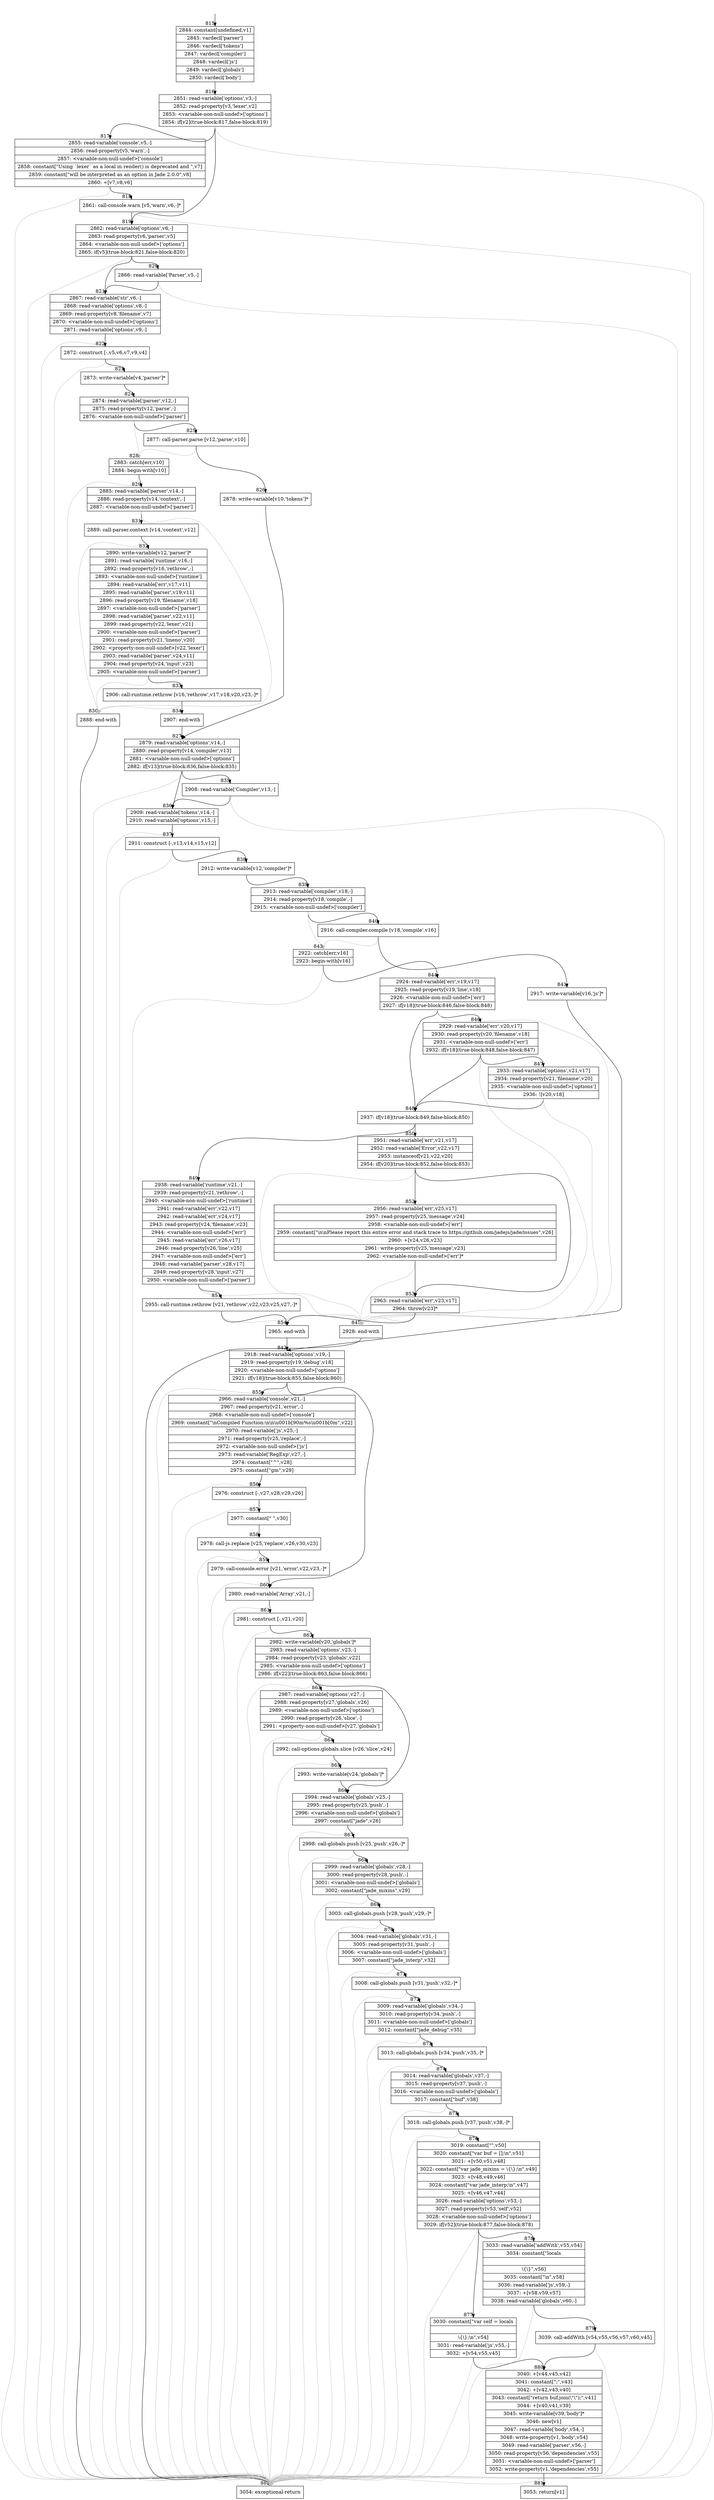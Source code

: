digraph {
rankdir="TD"
BB_entry43[shape=none,label=""];
BB_entry43 -> BB815 [tailport=s, headport=n, headlabel="    815"]
BB815 [shape=record label="{2844: constant[undefined,v1]|2845: vardecl['parser']|2846: vardecl['tokens']|2847: vardecl['compiler']|2848: vardecl['js']|2849: vardecl['globals']|2850: vardecl['body']}" ] 
BB815 -> BB816 [tailport=s, headport=n, headlabel="      816"]
BB816 [shape=record label="{2851: read-variable['options',v3,-]|2852: read-property[v3,'lexer',v2]|2853: \<variable-non-null-undef\>['options']|2854: if[v2](true-block:817,false-block:819)}" ] 
BB816 -> BB817 [tailport=s, headport=n, headlabel="      817"]
BB816 -> BB819 [tailport=s, headport=n, headlabel="      819"]
BB816 -> BB882 [tailport=s, headport=n, color=gray, headlabel="      882"]
BB817 [shape=record label="{2855: read-variable['console',v5,-]|2856: read-property[v5,'warn',-]|2857: \<variable-non-null-undef\>['console']|2858: constant[\"Using `lexer` as a local in render() is deprecated and \",v7]|2859: constant[\"will be interpreted as an option in Jade 2.0.0\",v8]|2860: +[v7,v8,v6]}" ] 
BB817 -> BB818 [tailport=s, headport=n, headlabel="      818"]
BB817 -> BB882 [tailport=s, headport=n, color=gray]
BB818 [shape=record label="{2861: call-console.warn [v5,'warn',v6,-]*}" ] 
BB818 -> BB819 [tailport=s, headport=n]
BB818 -> BB882 [tailport=s, headport=n, color=gray]
BB819 [shape=record label="{2862: read-variable['options',v6,-]|2863: read-property[v6,'parser',v5]|2864: \<variable-non-null-undef\>['options']|2865: if[v5](true-block:821,false-block:820)}" ] 
BB819 -> BB821 [tailport=s, headport=n, headlabel="      821"]
BB819 -> BB820 [tailport=s, headport=n, headlabel="      820"]
BB819 -> BB882 [tailport=s, headport=n, color=gray]
BB820 [shape=record label="{2866: read-variable['Parser',v5,-]}" ] 
BB820 -> BB821 [tailport=s, headport=n]
BB820 -> BB882 [tailport=s, headport=n, color=gray]
BB821 [shape=record label="{2867: read-variable['str',v6,-]|2868: read-variable['options',v8,-]|2869: read-property[v8,'filename',v7]|2870: \<variable-non-null-undef\>['options']|2871: read-variable['options',v9,-]}" ] 
BB821 -> BB822 [tailport=s, headport=n, headlabel="      822"]
BB821 -> BB882 [tailport=s, headport=n, color=gray]
BB822 [shape=record label="{2872: construct [-,v5,v6,v7,v9,v4]}" ] 
BB822 -> BB823 [tailport=s, headport=n, headlabel="      823"]
BB822 -> BB882 [tailport=s, headport=n, color=gray]
BB823 [shape=record label="{2873: write-variable[v4,'parser']*}" ] 
BB823 -> BB824 [tailport=s, headport=n, headlabel="      824"]
BB824 [shape=record label="{2874: read-variable['parser',v12,-]|2875: read-property[v12,'parse',-]|2876: \<variable-non-null-undef\>['parser']}" ] 
BB824 -> BB825 [tailport=s, headport=n, headlabel="      825"]
BB824 -> BB828 [tailport=s, headport=n, color=gray, headlabel="      828"]
BB825 [shape=record label="{2877: call-parser.parse [v12,'parse',v10]}" ] 
BB825 -> BB826 [tailport=s, headport=n, headlabel="      826"]
BB825 -> BB828 [tailport=s, headport=n, color=gray]
BB826 [shape=record label="{2878: write-variable[v10,'tokens']*}" ] 
BB826 -> BB827 [tailport=s, headport=n, headlabel="      827"]
BB827 [shape=record label="{2879: read-variable['options',v14,-]|2880: read-property[v14,'compiler',v13]|2881: \<variable-non-null-undef\>['options']|2882: if[v13](true-block:836,false-block:835)}" ] 
BB827 -> BB836 [tailport=s, headport=n, headlabel="      836"]
BB827 -> BB835 [tailport=s, headport=n, headlabel="      835"]
BB827 -> BB882 [tailport=s, headport=n, color=gray]
BB828 [shape=record label="{2883: catch[err,v10]|2884: begin-with[v10]}" ] 
BB828 -> BB829 [tailport=s, headport=n, headlabel="      829"]
BB828 -> BB882 [tailport=s, headport=n, color=gray]
BB829 [shape=record label="{2885: read-variable['parser',v14,-]|2886: read-property[v14,'context',-]|2887: \<variable-non-null-undef\>['parser']}" ] 
BB829 -> BB831 [tailport=s, headport=n, headlabel="      831"]
BB829 -> BB830 [tailport=s, headport=n, color=gray, headlabel="      830"]
BB830 [shape=record label="{2888: end-with}" ] 
BB830 -> BB882 [tailport=s, headport=n]
BB831 [shape=record label="{2889: call-parser.context [v14,'context',v12]}" ] 
BB831 -> BB832 [tailport=s, headport=n, headlabel="      832"]
BB831 -> BB830 [tailport=s, headport=n, color=gray]
BB832 [shape=record label="{2890: write-variable[v12,'parser']*|2891: read-variable['runtime',v16,-]|2892: read-property[v16,'rethrow',-]|2893: \<variable-non-null-undef\>['runtime']|2894: read-variable['err',v17,v11]|2895: read-variable['parser',v19,v11]|2896: read-property[v19,'filename',v18]|2897: \<variable-non-null-undef\>['parser']|2898: read-variable['parser',v22,v11]|2899: read-property[v22,'lexer',v21]|2900: \<variable-non-null-undef\>['parser']|2901: read-property[v21,'lineno',v20]|2902: \<property-non-null-undef\>[v22,'lexer']|2903: read-variable['parser',v24,v11]|2904: read-property[v24,'input',v23]|2905: \<variable-non-null-undef\>['parser']}" ] 
BB832 -> BB833 [tailport=s, headport=n, headlabel="      833"]
BB832 -> BB830 [tailport=s, headport=n, color=gray]
BB833 [shape=record label="{2906: call-runtime.rethrow [v16,'rethrow',v17,v18,v20,v23,-]*}" ] 
BB833 -> BB834 [tailport=s, headport=n, headlabel="      834"]
BB833 -> BB830 [tailport=s, headport=n, color=gray]
BB834 [shape=record label="{2907: end-with}" ] 
BB834 -> BB827 [tailport=s, headport=n]
BB835 [shape=record label="{2908: read-variable['Compiler',v13,-]}" ] 
BB835 -> BB836 [tailport=s, headport=n]
BB835 -> BB882 [tailport=s, headport=n, color=gray]
BB836 [shape=record label="{2909: read-variable['tokens',v14,-]|2910: read-variable['options',v15,-]}" ] 
BB836 -> BB837 [tailport=s, headport=n, headlabel="      837"]
BB836 -> BB882 [tailport=s, headport=n, color=gray]
BB837 [shape=record label="{2911: construct [-,v13,v14,v15,v12]}" ] 
BB837 -> BB838 [tailport=s, headport=n, headlabel="      838"]
BB837 -> BB882 [tailport=s, headport=n, color=gray]
BB838 [shape=record label="{2912: write-variable[v12,'compiler']*}" ] 
BB838 -> BB839 [tailport=s, headport=n, headlabel="      839"]
BB839 [shape=record label="{2913: read-variable['compiler',v18,-]|2914: read-property[v18,'compile',-]|2915: \<variable-non-null-undef\>['compiler']}" ] 
BB839 -> BB840 [tailport=s, headport=n, headlabel="      840"]
BB839 -> BB843 [tailport=s, headport=n, color=gray, headlabel="      843"]
BB840 [shape=record label="{2916: call-compiler.compile [v18,'compile',v16]}" ] 
BB840 -> BB841 [tailport=s, headport=n, headlabel="      841"]
BB840 -> BB843 [tailport=s, headport=n, color=gray]
BB841 [shape=record label="{2917: write-variable[v16,'js']*}" ] 
BB841 -> BB842 [tailport=s, headport=n, headlabel="      842"]
BB842 [shape=record label="{2918: read-variable['options',v19,-]|2919: read-property[v19,'debug',v18]|2920: \<variable-non-null-undef\>['options']|2921: if[v18](true-block:855,false-block:860)}" ] 
BB842 -> BB855 [tailport=s, headport=n, headlabel="      855"]
BB842 -> BB860 [tailport=s, headport=n, headlabel="      860"]
BB842 -> BB882 [tailport=s, headport=n, color=gray]
BB843 [shape=record label="{2922: catch[err,v16]|2923: begin-with[v16]}" ] 
BB843 -> BB844 [tailport=s, headport=n, headlabel="      844"]
BB843 -> BB882 [tailport=s, headport=n, color=gray]
BB844 [shape=record label="{2924: read-variable['err',v19,v17]|2925: read-property[v19,'line',v18]|2926: \<variable-non-null-undef\>['err']|2927: if[v18](true-block:846,false-block:848)}" ] 
BB844 -> BB848 [tailport=s, headport=n, headlabel="      848"]
BB844 -> BB846 [tailport=s, headport=n, headlabel="      846"]
BB844 -> BB845 [tailport=s, headport=n, color=gray, headlabel="      845"]
BB845 [shape=record label="{2928: end-with}" ] 
BB845 -> BB882 [tailport=s, headport=n]
BB846 [shape=record label="{2929: read-variable['err',v20,v17]|2930: read-property[v20,'filename',v18]|2931: \<variable-non-null-undef\>['err']|2932: if[v18](true-block:848,false-block:847)}" ] 
BB846 -> BB848 [tailport=s, headport=n]
BB846 -> BB847 [tailport=s, headport=n, headlabel="      847"]
BB846 -> BB845 [tailport=s, headport=n, color=gray]
BB847 [shape=record label="{2933: read-variable['options',v21,v17]|2934: read-property[v21,'filename',v20]|2935: \<variable-non-null-undef\>['options']|2936: ![v20,v18]}" ] 
BB847 -> BB848 [tailport=s, headport=n]
BB847 -> BB845 [tailport=s, headport=n, color=gray]
BB848 [shape=record label="{2937: if[v18](true-block:849,false-block:850)}" ] 
BB848 -> BB849 [tailport=s, headport=n, headlabel="      849"]
BB848 -> BB850 [tailport=s, headport=n, headlabel="      850"]
BB849 [shape=record label="{2938: read-variable['runtime',v21,-]|2939: read-property[v21,'rethrow',-]|2940: \<variable-non-null-undef\>['runtime']|2941: read-variable['err',v22,v17]|2942: read-variable['err',v24,v17]|2943: read-property[v24,'filename',v23]|2944: \<variable-non-null-undef\>['err']|2945: read-variable['err',v26,v17]|2946: read-property[v26,'line',v25]|2947: \<variable-non-null-undef\>['err']|2948: read-variable['parser',v28,v17]|2949: read-property[v28,'input',v27]|2950: \<variable-non-null-undef\>['parser']}" ] 
BB849 -> BB851 [tailport=s, headport=n, headlabel="      851"]
BB849 -> BB845 [tailport=s, headport=n, color=gray]
BB850 [shape=record label="{2951: read-variable['err',v21,v17]|2952: read-variable['Error',v22,v17]|2953: instanceof[v21,v22,v20]|2954: if[v20](true-block:852,false-block:853)}" ] 
BB850 -> BB852 [tailport=s, headport=n, headlabel="      852"]
BB850 -> BB853 [tailport=s, headport=n, headlabel="      853"]
BB850 -> BB845 [tailport=s, headport=n, color=gray]
BB851 [shape=record label="{2955: call-runtime.rethrow [v21,'rethrow',v22,v23,v25,v27,-]*}" ] 
BB851 -> BB854 [tailport=s, headport=n, headlabel="      854"]
BB851 -> BB845 [tailport=s, headport=n, color=gray]
BB852 [shape=record label="{2956: read-variable['err',v25,v17]|2957: read-property[v25,'message',v24]|2958: \<variable-non-null-undef\>['err']|2959: constant[\"\\n\\nPlease report this entire error and stack trace to https://github.com/jadejs/jade/issues\",v26]|2960: +[v24,v26,v23]|2961: write-property[v25,'message',v23]|2962: \<variable-non-null-undef\>['err']*}" ] 
BB852 -> BB853 [tailport=s, headport=n]
BB852 -> BB845 [tailport=s, headport=n, color=gray]
BB853 [shape=record label="{2963: read-variable['err',v23,v17]|2964: throw[v23]*}" ] 
BB853 -> BB854 [tailport=s, headport=n]
BB853 -> BB845 [tailport=s, headport=n, color=gray]
BB854 [shape=record label="{2965: end-with}" ] 
BB854 -> BB842 [tailport=s, headport=n]
BB855 [shape=record label="{2966: read-variable['console',v21,-]|2967: read-property[v21,'error',-]|2968: \<variable-non-null-undef\>['console']|2969: constant[\"\\nCompiled Function:\\n\\n\\u001b[90m%s\\u001b[0m\",v22]|2970: read-variable['js',v25,-]|2971: read-property[v25,'replace',-]|2972: \<variable-non-null-undef\>['js']|2973: read-variable['RegExp',v27,-]|2974: constant[\"^\",v28]|2975: constant[\"gm\",v29]}" ] 
BB855 -> BB856 [tailport=s, headport=n, headlabel="      856"]
BB855 -> BB882 [tailport=s, headport=n, color=gray]
BB856 [shape=record label="{2976: construct [-,v27,v28,v29,v26]}" ] 
BB856 -> BB857 [tailport=s, headport=n, headlabel="      857"]
BB856 -> BB882 [tailport=s, headport=n, color=gray]
BB857 [shape=record label="{2977: constant[\"  \",v30]}" ] 
BB857 -> BB858 [tailport=s, headport=n, headlabel="      858"]
BB858 [shape=record label="{2978: call-js.replace [v25,'replace',v26,v30,v23]}" ] 
BB858 -> BB859 [tailport=s, headport=n, headlabel="      859"]
BB858 -> BB882 [tailport=s, headport=n, color=gray]
BB859 [shape=record label="{2979: call-console.error [v21,'error',v22,v23,-]*}" ] 
BB859 -> BB860 [tailport=s, headport=n]
BB859 -> BB882 [tailport=s, headport=n, color=gray]
BB860 [shape=record label="{2980: read-variable['Array',v21,-]}" ] 
BB860 -> BB861 [tailport=s, headport=n, headlabel="      861"]
BB860 -> BB882 [tailport=s, headport=n, color=gray]
BB861 [shape=record label="{2981: construct [-,v21,v20]}" ] 
BB861 -> BB862 [tailport=s, headport=n, headlabel="      862"]
BB861 -> BB882 [tailport=s, headport=n, color=gray]
BB862 [shape=record label="{2982: write-variable[v20,'globals']*|2983: read-variable['options',v23,-]|2984: read-property[v23,'globals',v22]|2985: \<variable-non-null-undef\>['options']|2986: if[v22](true-block:863,false-block:866)}" ] 
BB862 -> BB863 [tailport=s, headport=n, headlabel="      863"]
BB862 -> BB866 [tailport=s, headport=n, headlabel="      866"]
BB862 -> BB882 [tailport=s, headport=n, color=gray]
BB863 [shape=record label="{2987: read-variable['options',v27,-]|2988: read-property[v27,'globals',v26]|2989: \<variable-non-null-undef\>['options']|2990: read-property[v26,'slice',-]|2991: \<property-non-null-undef\>[v27,'globals']}" ] 
BB863 -> BB864 [tailport=s, headport=n, headlabel="      864"]
BB863 -> BB882 [tailport=s, headport=n, color=gray]
BB864 [shape=record label="{2992: call-options.globals.slice [v26,'slice',v24]}" ] 
BB864 -> BB865 [tailport=s, headport=n, headlabel="      865"]
BB864 -> BB882 [tailport=s, headport=n, color=gray]
BB865 [shape=record label="{2993: write-variable[v24,'globals']*}" ] 
BB865 -> BB866 [tailport=s, headport=n]
BB866 [shape=record label="{2994: read-variable['globals',v25,-]|2995: read-property[v25,'push',-]|2996: \<variable-non-null-undef\>['globals']|2997: constant[\"jade\",v26]}" ] 
BB866 -> BB867 [tailport=s, headport=n, headlabel="      867"]
BB866 -> BB882 [tailport=s, headport=n, color=gray]
BB867 [shape=record label="{2998: call-globals.push [v25,'push',v26,-]*}" ] 
BB867 -> BB868 [tailport=s, headport=n, headlabel="      868"]
BB867 -> BB882 [tailport=s, headport=n, color=gray]
BB868 [shape=record label="{2999: read-variable['globals',v28,-]|3000: read-property[v28,'push',-]|3001: \<variable-non-null-undef\>['globals']|3002: constant[\"jade_mixins\",v29]}" ] 
BB868 -> BB869 [tailport=s, headport=n, headlabel="      869"]
BB868 -> BB882 [tailport=s, headport=n, color=gray]
BB869 [shape=record label="{3003: call-globals.push [v28,'push',v29,-]*}" ] 
BB869 -> BB870 [tailport=s, headport=n, headlabel="      870"]
BB869 -> BB882 [tailport=s, headport=n, color=gray]
BB870 [shape=record label="{3004: read-variable['globals',v31,-]|3005: read-property[v31,'push',-]|3006: \<variable-non-null-undef\>['globals']|3007: constant[\"jade_interp\",v32]}" ] 
BB870 -> BB871 [tailport=s, headport=n, headlabel="      871"]
BB870 -> BB882 [tailport=s, headport=n, color=gray]
BB871 [shape=record label="{3008: call-globals.push [v31,'push',v32,-]*}" ] 
BB871 -> BB872 [tailport=s, headport=n, headlabel="      872"]
BB871 -> BB882 [tailport=s, headport=n, color=gray]
BB872 [shape=record label="{3009: read-variable['globals',v34,-]|3010: read-property[v34,'push',-]|3011: \<variable-non-null-undef\>['globals']|3012: constant[\"jade_debug\",v35]}" ] 
BB872 -> BB873 [tailport=s, headport=n, headlabel="      873"]
BB872 -> BB882 [tailport=s, headport=n, color=gray]
BB873 [shape=record label="{3013: call-globals.push [v34,'push',v35,-]*}" ] 
BB873 -> BB874 [tailport=s, headport=n, headlabel="      874"]
BB873 -> BB882 [tailport=s, headport=n, color=gray]
BB874 [shape=record label="{3014: read-variable['globals',v37,-]|3015: read-property[v37,'push',-]|3016: \<variable-non-null-undef\>['globals']|3017: constant[\"buf\",v38]}" ] 
BB874 -> BB875 [tailport=s, headport=n, headlabel="      875"]
BB874 -> BB882 [tailport=s, headport=n, color=gray]
BB875 [shape=record label="{3018: call-globals.push [v37,'push',v38,-]*}" ] 
BB875 -> BB876 [tailport=s, headport=n, headlabel="      876"]
BB875 -> BB882 [tailport=s, headport=n, color=gray]
BB876 [shape=record label="{3019: constant[\"\",v50]|3020: constant[\"var buf = [];\\n\",v51]|3021: +[v50,v51,v48]|3022: constant[\"var jade_mixins = \\\{\\\};\\n\",v49]|3023: +[v48,v49,v46]|3024: constant[\"var jade_interp;\\n\",v47]|3025: +[v46,v47,v44]|3026: read-variable['options',v53,-]|3027: read-property[v53,'self',v52]|3028: \<variable-non-null-undef\>['options']|3029: if[v52](true-block:877,false-block:878)}" ] 
BB876 -> BB877 [tailport=s, headport=n, headlabel="      877"]
BB876 -> BB878 [tailport=s, headport=n, headlabel="      878"]
BB876 -> BB882 [tailport=s, headport=n, color=gray]
BB877 [shape=record label="{3030: constant[\"var self = locals || \\\{\\\};\\n\",v54]|3031: read-variable['js',v55,-]|3032: +[v54,v55,v45]}" ] 
BB877 -> BB880 [tailport=s, headport=n, headlabel="      880"]
BB877 -> BB882 [tailport=s, headport=n, color=gray]
BB878 [shape=record label="{3033: read-variable['addWith',v55,v54]|3034: constant[\"locals || \\\{\\\}\",v56]|3035: constant[\"\\n\",v58]|3036: read-variable['js',v59,-]|3037: +[v58,v59,v57]|3038: read-variable['globals',v60,-]}" ] 
BB878 -> BB879 [tailport=s, headport=n, headlabel="      879"]
BB878 -> BB882 [tailport=s, headport=n, color=gray]
BB879 [shape=record label="{3039: call-addWith [v54,v55,v56,v57,v60,v45]}" ] 
BB879 -> BB880 [tailport=s, headport=n]
BB879 -> BB882 [tailport=s, headport=n, color=gray]
BB880 [shape=record label="{3040: +[v44,v45,v42]|3041: constant[\";\",v43]|3042: +[v42,v43,v40]|3043: constant[\"return buf.join(\\\"\\\");\",v41]|3044: +[v40,v41,v39]|3045: write-variable[v39,'body']*|3046: new[v1]|3047: read-variable['body',v54,-]|3048: write-property[v1,'body',v54]|3049: read-variable['parser',v56,-]|3050: read-property[v56,'dependencies',v55]|3051: \<variable-non-null-undef\>['parser']|3052: write-property[v1,'dependencies',v55]}" ] 
BB880 -> BB881 [tailport=s, headport=n, headlabel="      881"]
BB880 -> BB882 [tailport=s, headport=n, color=gray]
BB881 [shape=record label="{3053: return[v1]}" ] 
BB882 [shape=record label="{3054: exceptional-return}" ] 
//#$~ 900
}
